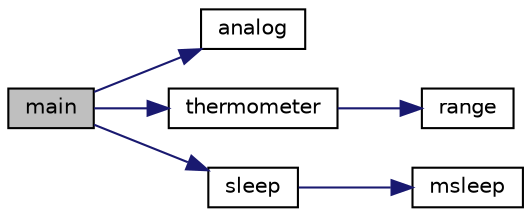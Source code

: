 digraph "main"
{
  edge [fontname="Helvetica",fontsize="10",labelfontname="Helvetica",labelfontsize="10"];
  node [fontname="Helvetica",fontsize="10",shape=record];
  rankdir="LR";
  Node1 [label="main",height=0.2,width=0.4,color="black", fillcolor="grey75", style="filled" fontcolor="black"];
  Node1 -> Node2 [color="midnightblue",fontsize="10",style="solid",fontname="Helvetica"];
  Node2 [label="analog",height=0.2,width=0.4,color="black", fillcolor="white", style="filled",URL="$base_2lib__ic_8c.html#afa28db0c35c02b77341a6bed7aac0cb4"];
  Node1 -> Node3 [color="midnightblue",fontsize="10",style="solid",fontname="Helvetica"];
  Node3 [label="thermometer",height=0.2,width=0.4,color="black", fillcolor="white", style="filled",URL="$convert_8c.html#af80345410eaff31ee093c3e514bb9426"];
  Node3 -> Node4 [color="midnightblue",fontsize="10",style="solid",fontname="Helvetica"];
  Node4 [label="range",height=0.2,width=0.4,color="black", fillcolor="white", style="filled",URL="$shared_2sonar_8c.html#aa79c7e06f14884f4008cc28e35896016"];
  Node1 -> Node5 [color="midnightblue",fontsize="10",style="solid",fontname="Helvetica"];
  Node5 [label="sleep",height=0.2,width=0.4,color="black", fillcolor="white", style="filled",URL="$base_2lib__ic_8c.html#aa5113ec47ecf6d5c15614c9353cb9a08"];
  Node5 -> Node6 [color="midnightblue",fontsize="10",style="solid",fontname="Helvetica"];
  Node6 [label="msleep",height=0.2,width=0.4,color="black", fillcolor="white", style="filled",URL="$base_2lib__ic_8c.html#aa3650dfb953be0fa6fb4e6a625d3f777"];
}
